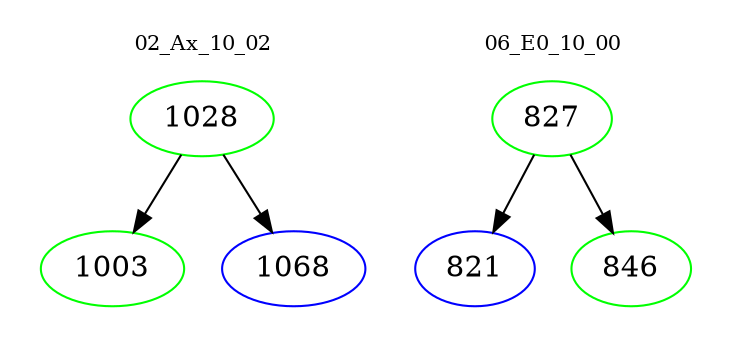 digraph{
subgraph cluster_0 {
color = white
label = "02_Ax_10_02";
fontsize=10;
T0_1028 [label="1028", color="green"]
T0_1028 -> T0_1003 [color="black"]
T0_1003 [label="1003", color="green"]
T0_1028 -> T0_1068 [color="black"]
T0_1068 [label="1068", color="blue"]
}
subgraph cluster_1 {
color = white
label = "06_E0_10_00";
fontsize=10;
T1_827 [label="827", color="green"]
T1_827 -> T1_821 [color="black"]
T1_821 [label="821", color="blue"]
T1_827 -> T1_846 [color="black"]
T1_846 [label="846", color="green"]
}
}

